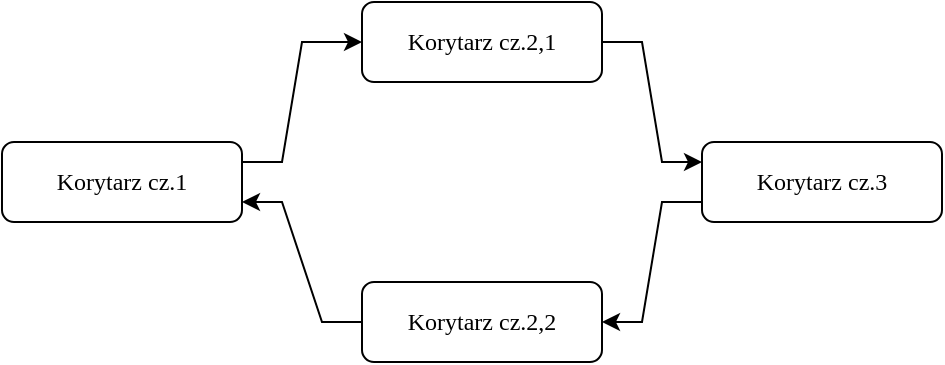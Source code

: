 <mxfile version="26.0.11">
  <diagram id="C5RBs43oDa-KdzZeNtuy" name="Page-1">
    <mxGraphModel dx="569" dy="359" grid="1" gridSize="10" guides="1" tooltips="1" connect="1" arrows="1" fold="1" page="1" pageScale="1" pageWidth="827" pageHeight="1169" math="0" shadow="0">
      <root>
        <mxCell id="WIyWlLk6GJQsqaUBKTNV-0" />
        <mxCell id="WIyWlLk6GJQsqaUBKTNV-1" parent="WIyWlLk6GJQsqaUBKTNV-0" />
        <mxCell id="OeqEpGcmac5ejH6DKW5M-9" style="edgeStyle=orthogonalEdgeStyle;rounded=0;orthogonalLoop=1;jettySize=auto;html=1;exitX=1;exitY=0.5;exitDx=0;exitDy=0;" edge="1" parent="WIyWlLk6GJQsqaUBKTNV-1" source="WIyWlLk6GJQsqaUBKTNV-3">
          <mxGeometry relative="1" as="geometry">
            <mxPoint x="200.048" y="220.048" as="targetPoint" />
          </mxGeometry>
        </mxCell>
        <mxCell id="WIyWlLk6GJQsqaUBKTNV-3" value="Korytarz cz.1" style="rounded=1;whiteSpace=wrap;html=1;fontSize=12;glass=0;strokeWidth=1;shadow=0;fontFamily=Verdana;" parent="WIyWlLk6GJQsqaUBKTNV-1" vertex="1">
          <mxGeometry x="80" y="200" width="120" height="40" as="geometry" />
        </mxCell>
        <mxCell id="OeqEpGcmac5ejH6DKW5M-0" value="Korytarz cz.2,1" style="rounded=1;whiteSpace=wrap;html=1;fontSize=12;glass=0;strokeWidth=1;shadow=0;fontFamily=Verdana;" vertex="1" parent="WIyWlLk6GJQsqaUBKTNV-1">
          <mxGeometry x="260" y="130" width="120" height="40" as="geometry" />
        </mxCell>
        <mxCell id="OeqEpGcmac5ejH6DKW5M-1" value="" style="endArrow=classic;html=1;rounded=0;entryX=0;entryY=0.5;entryDx=0;entryDy=0;exitX=1;exitY=0.25;exitDx=0;exitDy=0;" edge="1" parent="WIyWlLk6GJQsqaUBKTNV-1" source="WIyWlLk6GJQsqaUBKTNV-3" target="OeqEpGcmac5ejH6DKW5M-0">
          <mxGeometry width="50" height="50" relative="1" as="geometry">
            <mxPoint x="300" y="300" as="sourcePoint" />
            <mxPoint x="350" y="250" as="targetPoint" />
            <Array as="points">
              <mxPoint x="220" y="210" />
              <mxPoint x="230" y="150" />
            </Array>
          </mxGeometry>
        </mxCell>
        <mxCell id="OeqEpGcmac5ejH6DKW5M-2" value="Korytarz cz.3" style="rounded=1;whiteSpace=wrap;html=1;fontSize=12;glass=0;strokeWidth=1;shadow=0;fontFamily=Verdana;" vertex="1" parent="WIyWlLk6GJQsqaUBKTNV-1">
          <mxGeometry x="430" y="200" width="120" height="40" as="geometry" />
        </mxCell>
        <mxCell id="OeqEpGcmac5ejH6DKW5M-3" value="" style="endArrow=classic;html=1;rounded=0;entryX=0;entryY=0.25;entryDx=0;entryDy=0;exitX=1;exitY=0.5;exitDx=0;exitDy=0;" edge="1" parent="WIyWlLk6GJQsqaUBKTNV-1" source="OeqEpGcmac5ejH6DKW5M-0" target="OeqEpGcmac5ejH6DKW5M-2">
          <mxGeometry width="50" height="50" relative="1" as="geometry">
            <mxPoint x="300" y="260" as="sourcePoint" />
            <mxPoint x="350" y="210" as="targetPoint" />
            <Array as="points">
              <mxPoint x="400" y="150" />
              <mxPoint x="410" y="210" />
            </Array>
          </mxGeometry>
        </mxCell>
        <mxCell id="OeqEpGcmac5ejH6DKW5M-4" value="Korytarz cz.2,2" style="rounded=1;whiteSpace=wrap;html=1;fontSize=12;glass=0;strokeWidth=1;shadow=0;fontFamily=Verdana;" vertex="1" parent="WIyWlLk6GJQsqaUBKTNV-1">
          <mxGeometry x="260" y="270" width="120" height="40" as="geometry" />
        </mxCell>
        <mxCell id="OeqEpGcmac5ejH6DKW5M-7" value="" style="endArrow=classic;html=1;rounded=0;entryX=1;entryY=0.5;entryDx=0;entryDy=0;exitX=0;exitY=0.75;exitDx=0;exitDy=0;" edge="1" parent="WIyWlLk6GJQsqaUBKTNV-1" source="OeqEpGcmac5ejH6DKW5M-2" target="OeqEpGcmac5ejH6DKW5M-4">
          <mxGeometry width="50" height="50" relative="1" as="geometry">
            <mxPoint x="410" y="220" as="sourcePoint" />
            <mxPoint x="350" y="210" as="targetPoint" />
            <Array as="points">
              <mxPoint x="410" y="230" />
              <mxPoint x="400" y="290" />
            </Array>
          </mxGeometry>
        </mxCell>
        <mxCell id="OeqEpGcmac5ejH6DKW5M-8" value="" style="endArrow=classic;html=1;rounded=0;entryX=1;entryY=0.75;entryDx=0;entryDy=0;exitX=0;exitY=0.5;exitDx=0;exitDy=0;" edge="1" parent="WIyWlLk6GJQsqaUBKTNV-1" source="OeqEpGcmac5ejH6DKW5M-4" target="WIyWlLk6GJQsqaUBKTNV-3">
          <mxGeometry width="50" height="50" relative="1" as="geometry">
            <mxPoint x="300" y="260" as="sourcePoint" />
            <mxPoint x="350" y="210" as="targetPoint" />
            <Array as="points">
              <mxPoint x="240" y="290" />
              <mxPoint x="220" y="230" />
            </Array>
          </mxGeometry>
        </mxCell>
      </root>
    </mxGraphModel>
  </diagram>
</mxfile>
